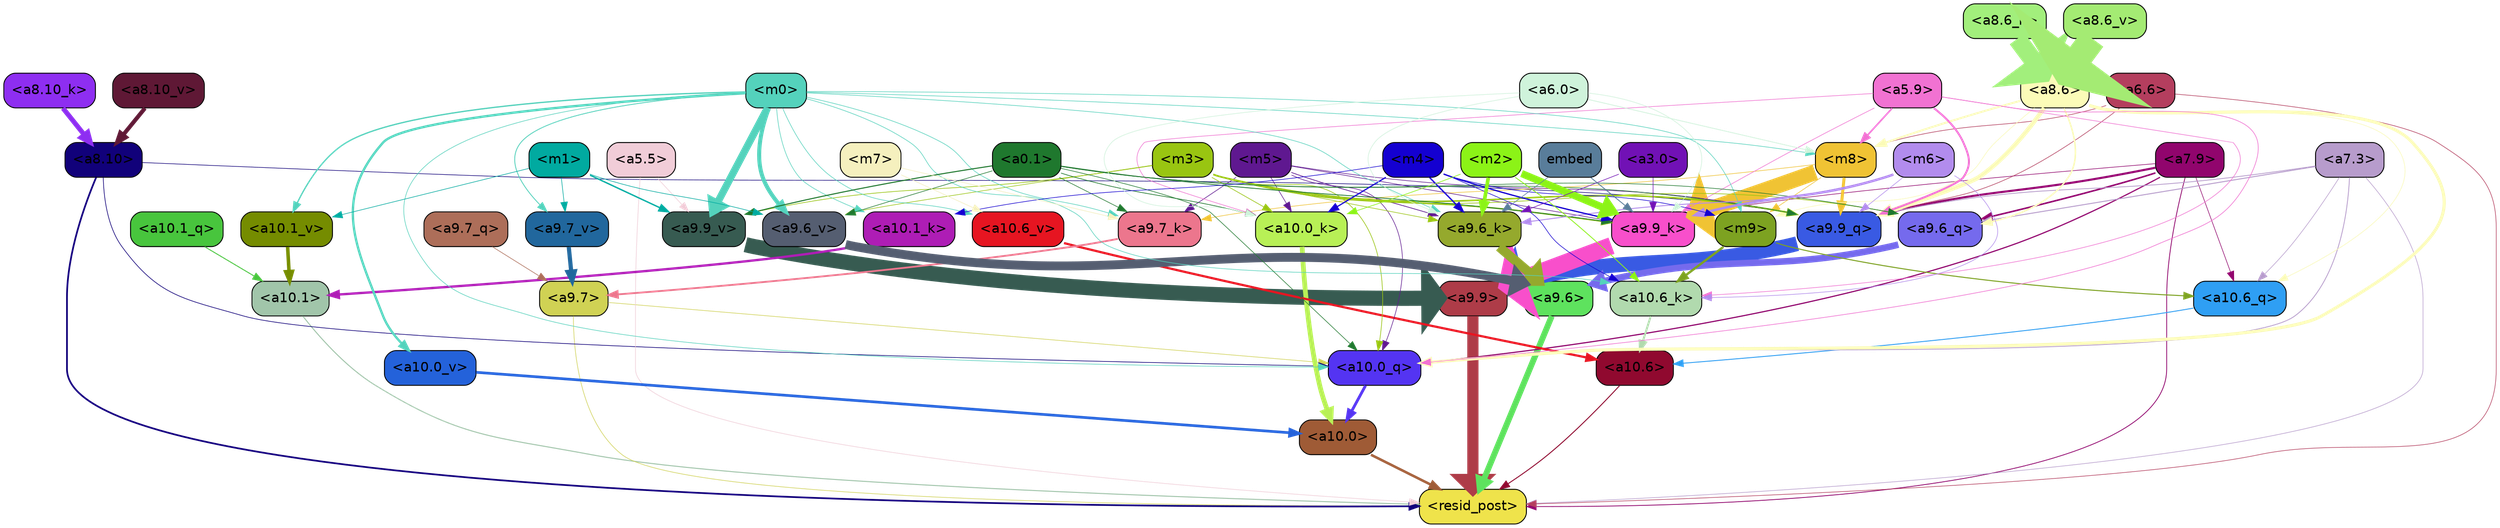 strict digraph "" {
	graph [bgcolor=transparent,
		layout=dot,
		overlap=false,
		splines=true
	];
	"<a10.6>"	[color=black,
		fillcolor="#90092f",
		fontname=Helvetica,
		shape=box,
		style="filled, rounded"];
	"<resid_post>"	[color=black,
		fillcolor="#efe34b",
		fontname=Helvetica,
		shape=box,
		style="filled, rounded"];
	"<a10.6>" -> "<resid_post>"	[color="#90092f",
		penwidth=0.9498605728149414];
	"<a10.1>"	[color=black,
		fillcolor="#a1c5aa",
		fontname=Helvetica,
		shape=box,
		style="filled, rounded"];
	"<a10.1>" -> "<resid_post>"	[color="#a1c5aa",
		penwidth=1.0084514617919922];
	"<a10.0>"	[color=black,
		fillcolor="#9f5b36",
		fontname=Helvetica,
		shape=box,
		style="filled, rounded"];
	"<a10.0>" -> "<resid_post>"	[color="#9f5b36",
		penwidth=2.5814952850341797];
	"<a9.9>"	[color=black,
		fillcolor="#ae3c48",
		fontname=Helvetica,
		shape=box,
		style="filled, rounded"];
	"<a9.9>" -> "<resid_post>"	[color="#ae3c48",
		penwidth=11.610888481140137];
	"<a9.7>"	[color=black,
		fillcolor="#d0d254",
		fontname=Helvetica,
		shape=box,
		style="filled, rounded"];
	"<a9.7>" -> "<resid_post>"	[color="#d0d254",
		penwidth=0.6];
	"<a10.0_q>"	[color=black,
		fillcolor="#5434f2",
		fontname=Helvetica,
		shape=box,
		style="filled, rounded"];
	"<a9.7>" -> "<a10.0_q>"	[color="#d0d254",
		penwidth=0.6];
	"<a9.6>"	[color=black,
		fillcolor="#5ee25e",
		fontname=Helvetica,
		shape=box,
		style="filled, rounded"];
	"<a9.6>" -> "<resid_post>"	[color="#5ee25e",
		penwidth=6.121421813964844];
	"<a8.10>"	[color=black,
		fillcolor="#11017a",
		fontname=Helvetica,
		shape=box,
		style="filled, rounded"];
	"<a8.10>" -> "<resid_post>"	[color="#11017a",
		penwidth=1.7841739654541016];
	"<a8.10>" -> "<a10.0_q>"	[color="#11017a",
		penwidth=0.6612663269042969];
	"<a9.9_q>"	[color=black,
		fillcolor="#395ae3",
		fontname=Helvetica,
		shape=box,
		style="filled, rounded"];
	"<a8.10>" -> "<a9.9_q>"	[color="#11017a",
		penwidth=0.6];
	"<a7.9>"	[color=black,
		fillcolor="#91056d",
		fontname=Helvetica,
		shape=box,
		style="filled, rounded"];
	"<a7.9>" -> "<resid_post>"	[color="#91056d",
		penwidth=0.8109169006347656];
	"<a10.6_q>"	[color=black,
		fillcolor="#2f9ff4",
		fontname=Helvetica,
		shape=box,
		style="filled, rounded"];
	"<a7.9>" -> "<a10.6_q>"	[color="#91056d",
		penwidth=0.6];
	"<a7.9>" -> "<a10.0_q>"	[color="#91056d",
		penwidth=1.19378662109375];
	"<a7.9>" -> "<a9.9_q>"	[color="#91056d",
		penwidth=2.1764984130859375];
	"<a9.6_q>"	[color=black,
		fillcolor="#756aed",
		fontname=Helvetica,
		shape=box,
		style="filled, rounded"];
	"<a7.9>" -> "<a9.6_q>"	[color="#91056d",
		penwidth=1.6184196472167969];
	"<a9.9_k>"	[color=black,
		fillcolor="#f84fcb",
		fontname=Helvetica,
		shape=box,
		style="filled, rounded"];
	"<a7.9>" -> "<a9.9_k>"	[color="#91056d",
		penwidth=0.6];
	"<a7.3>"	[color=black,
		fillcolor="#b79ccc",
		fontname=Helvetica,
		shape=box,
		style="filled, rounded"];
	"<a7.3>" -> "<resid_post>"	[color="#b79ccc",
		penwidth=0.6];
	"<a7.3>" -> "<a10.6_q>"	[color="#b79ccc",
		penwidth=0.6];
	"<a7.3>" -> "<a10.0_q>"	[color="#b79ccc",
		penwidth=0.8208656311035156];
	"<a7.3>" -> "<a9.9_q>"	[color="#b79ccc",
		penwidth=0.8119163513183594];
	"<a7.3>" -> "<a9.6_q>"	[color="#b79ccc",
		penwidth=0.9649925231933594];
	"<a6.6>"	[color=black,
		fillcolor="#b43e5e",
		fontname=Helvetica,
		shape=box,
		style="filled, rounded"];
	"<a6.6>" -> "<resid_post>"	[color="#b43e5e",
		penwidth=0.6];
	"<m8>"	[color=black,
		fillcolor="#f0c334",
		fontname=Helvetica,
		shape=box,
		style="filled, rounded"];
	"<a6.6>" -> "<m8>"	[color="#b43e5e",
		penwidth=0.6];
	"<a6.6>" -> "<a9.9_q>"	[color="#b43e5e",
		penwidth=0.6];
	"<a5.5>"	[color=black,
		fillcolor="#f1cdd8",
		fontname=Helvetica,
		shape=box,
		style="filled, rounded"];
	"<a5.5>" -> "<resid_post>"	[color="#f1cdd8",
		penwidth=0.6];
	"<a9.9_v>"	[color=black,
		fillcolor="#375b51",
		fontname=Helvetica,
		shape=box,
		style="filled, rounded"];
	"<a5.5>" -> "<a9.9_v>"	[color="#f1cdd8",
		penwidth=0.6];
	"<a10.6_q>" -> "<a10.6>"	[color="#2f9ff4",
		penwidth=0.9244728088378906];
	"<a10.1_q>"	[color=black,
		fillcolor="#48c53d",
		fontname=Helvetica,
		shape=box,
		style="filled, rounded"];
	"<a10.1_q>" -> "<a10.1>"	[color="#48c53d",
		penwidth=0.9268798828125];
	"<a10.0_q>" -> "<a10.0>"	[color="#5434f2",
		penwidth=2.905670166015625];
	"<a10.6_k>"	[color=black,
		fillcolor="#b1daae",
		fontname=Helvetica,
		shape=box,
		style="filled, rounded"];
	"<a10.6_k>" -> "<a10.6>"	[color="#b1daae",
		penwidth=2.0319366455078125];
	"<a10.1_k>"	[color=black,
		fillcolor="#ae1db5",
		fontname=Helvetica,
		shape=box,
		style="filled, rounded"];
	"<a10.1_k>" -> "<a10.1>"	[color="#ae1db5",
		penwidth=2.4037628173828125];
	"<a10.0_k>"	[color=black,
		fillcolor="#b8f056",
		fontname=Helvetica,
		shape=box,
		style="filled, rounded"];
	"<a10.0_k>" -> "<a10.0>"	[color="#b8f056",
		penwidth=4.9319305419921875];
	"<a10.6_v>"	[color=black,
		fillcolor="#e61521",
		fontname=Helvetica,
		shape=box,
		style="filled, rounded"];
	"<a10.6_v>" -> "<a10.6>"	[color="#e61521",
		penwidth=2.290935516357422];
	"<a10.1_v>"	[color=black,
		fillcolor="#758c00",
		fontname=Helvetica,
		shape=box,
		style="filled, rounded"];
	"<a10.1_v>" -> "<a10.1>"	[color="#758c00",
		penwidth=3.6398468017578125];
	"<a10.0_v>"	[color=black,
		fillcolor="#2462da",
		fontname=Helvetica,
		shape=box,
		style="filled, rounded"];
	"<a10.0_v>" -> "<a10.0>"	[color="#2462da",
		penwidth=2.7666168212890625];
	"<m9>"	[color=black,
		fillcolor="#7da221",
		fontname=Helvetica,
		shape=box,
		style="filled, rounded"];
	"<m9>" -> "<a10.6_q>"	[color="#7da221",
		penwidth=1.0384025573730469];
	"<m9>" -> "<a10.6_k>"	[color="#7da221",
		penwidth=2.371124267578125];
	"<a8.6>"	[color=black,
		fillcolor="#fbfbb8",
		fontname=Helvetica,
		shape=box,
		style="filled, rounded"];
	"<a8.6>" -> "<a10.6_q>"	[color="#fbfbb8",
		penwidth=0.6];
	"<a8.6>" -> "<a10.0_q>"	[color="#fbfbb8",
		penwidth=3.1841888427734375];
	"<a8.6>" -> "<m9>"	[color="#fbfbb8",
		penwidth=0.6];
	"<a8.6>" -> "<m8>"	[color="#fbfbb8",
		penwidth=1.972564697265625];
	"<a8.6>" -> "<a9.9_q>"	[color="#fbfbb8",
		penwidth=4.482503890991211];
	"<a8.6>" -> "<a9.6_q>"	[color="#fbfbb8",
		penwidth=1.515838623046875];
	"<m5>"	[color=black,
		fillcolor="#5f1890",
		fontname=Helvetica,
		shape=box,
		style="filled, rounded"];
	"<m5>" -> "<a10.0_q>"	[color="#5f1890",
		penwidth=0.6];
	"<m5>" -> "<a10.0_k>"	[color="#5f1890",
		penwidth=0.6];
	"<m5>" -> "<a9.9_q>"	[color="#5f1890",
		penwidth=0.6];
	"<m5>" -> "<a9.9_k>"	[color="#5f1890",
		penwidth=0.6];
	"<a9.7_k>"	[color=black,
		fillcolor="#ec768d",
		fontname=Helvetica,
		shape=box,
		style="filled, rounded"];
	"<m5>" -> "<a9.7_k>"	[color="#5f1890",
		penwidth=0.6];
	"<a9.6_k>"	[color=black,
		fillcolor="#95a92d",
		fontname=Helvetica,
		shape=box,
		style="filled, rounded"];
	"<m5>" -> "<a9.6_k>"	[color="#5f1890",
		penwidth=0.7197036743164062];
	"<a5.9>"	[color=black,
		fillcolor="#f172d2",
		fontname=Helvetica,
		shape=box,
		style="filled, rounded"];
	"<a5.9>" -> "<a10.0_q>"	[color="#f172d2",
		penwidth=0.6463394165039062];
	"<a5.9>" -> "<a10.6_k>"	[color="#f172d2",
		penwidth=0.6];
	"<a5.9>" -> "<a10.0_k>"	[color="#f172d2",
		penwidth=0.6];
	"<a5.9>" -> "<m8>"	[color="#f172d2",
		penwidth=1.6550712585449219];
	"<a5.9>" -> "<a9.9_q>"	[color="#f172d2",
		penwidth=2.019031524658203];
	"<a5.9>" -> "<a9.9_k>"	[color="#f172d2",
		penwidth=0.6];
	"<m3>"	[color=black,
		fillcolor="#99c511",
		fontname=Helvetica,
		shape=box,
		style="filled, rounded"];
	"<m3>" -> "<a10.0_q>"	[color="#99c511",
		penwidth=0.6597442626953125];
	"<m3>" -> "<a10.0_k>"	[color="#99c511",
		penwidth=0.6506614685058594];
	"<m3>" -> "<a9.9_q>"	[color="#99c511",
		penwidth=1.6276321411132812];
	"<m3>" -> "<a9.6_q>"	[color="#99c511",
		penwidth=0.6724472045898438];
	"<m3>" -> "<a9.9_k>"	[color="#99c511",
		penwidth=1.4574642181396484];
	"<m3>" -> "<a9.6_k>"	[color="#99c511",
		penwidth=0.6];
	"<m3>" -> "<a9.9_v>"	[color="#99c511",
		penwidth=0.6589469909667969];
	"<a9.6_v>"	[color=black,
		fillcolor="#555e71",
		fontname=Helvetica,
		shape=box,
		style="filled, rounded"];
	"<m3>" -> "<a9.6_v>"	[color="#99c511",
		penwidth=0.6];
	"<m0>"	[color=black,
		fillcolor="#54d2bc",
		fontname=Helvetica,
		shape=box,
		style="filled, rounded"];
	"<m0>" -> "<a10.0_q>"	[color="#54d2bc",
		penwidth=0.6];
	"<m0>" -> "<a10.6_k>"	[color="#54d2bc",
		penwidth=0.6];
	"<m0>" -> "<a10.1_k>"	[color="#54d2bc",
		penwidth=0.6];
	"<m0>" -> "<a10.6_v>"	[color="#54d2bc",
		penwidth=0.6];
	"<m0>" -> "<a10.1_v>"	[color="#54d2bc",
		penwidth=1.3360328674316406];
	"<m0>" -> "<a10.0_v>"	[color="#54d2bc",
		penwidth=2.4083595275878906];
	"<m0>" -> "<m9>"	[color="#54d2bc",
		penwidth=0.6];
	"<m0>" -> "<m8>"	[color="#54d2bc",
		penwidth=0.6];
	"<m0>" -> "<a9.7_k>"	[color="#54d2bc",
		penwidth=0.6];
	"<m0>" -> "<a9.6_k>"	[color="#54d2bc",
		penwidth=0.6];
	"<m0>" -> "<a9.9_v>"	[color="#54d2bc",
		penwidth=7.537467956542969];
	"<a9.7_v>"	[color=black,
		fillcolor="#21679d",
		fontname=Helvetica,
		shape=box,
		style="filled, rounded"];
	"<m0>" -> "<a9.7_v>"	[color="#54d2bc",
		penwidth=0.8575286865234375];
	"<m0>" -> "<a9.6_v>"	[color="#54d2bc",
		penwidth=4.1688385009765625];
	"<a0.1>"	[color=black,
		fillcolor="#1f782e",
		fontname=Helvetica,
		shape=box,
		style="filled, rounded"];
	"<a0.1>" -> "<a10.0_q>"	[color="#1f782e",
		penwidth=0.6];
	"<a0.1>" -> "<a10.0_k>"	[color="#1f782e",
		penwidth=0.6768684387207031];
	"<a0.1>" -> "<a9.9_q>"	[color="#1f782e",
		penwidth=0.6];
	"<a0.1>" -> "<a9.6_q>"	[color="#1f782e",
		penwidth=0.6];
	"<a0.1>" -> "<a9.9_k>"	[color="#1f782e",
		penwidth=0.81341552734375];
	"<a0.1>" -> "<a9.7_k>"	[color="#1f782e",
		penwidth=0.6];
	"<a0.1>" -> "<a9.9_v>"	[color="#1f782e",
		penwidth=1.062591552734375];
	"<a0.1>" -> "<a9.6_v>"	[color="#1f782e",
		penwidth=0.6];
	"<m6>"	[color=black,
		fillcolor="#b28ced",
		fontname=Helvetica,
		shape=box,
		style="filled, rounded"];
	"<m6>" -> "<a10.6_k>"	[color="#b28ced",
		penwidth=0.6];
	"<m6>" -> "<a9.9_q>"	[color="#b28ced",
		penwidth=0.6];
	"<m6>" -> "<a9.9_k>"	[color="#b28ced",
		penwidth=2.533975601196289];
	"<m6>" -> "<a9.6_k>"	[color="#b28ced",
		penwidth=0.9471282958984375];
	"<m4>"	[color=black,
		fillcolor="#1400d1",
		fontname=Helvetica,
		shape=box,
		style="filled, rounded"];
	"<m4>" -> "<a10.6_k>"	[color="#1400d1",
		penwidth=0.6];
	"<m4>" -> "<a10.1_k>"	[color="#1400d1",
		penwidth=0.6];
	"<m4>" -> "<a10.0_k>"	[color="#1400d1",
		penwidth=1.230804443359375];
	"<m4>" -> "<m9>"	[color="#1400d1",
		penwidth=0.6];
	"<m4>" -> "<a9.9_k>"	[color="#1400d1",
		penwidth=1.3186264038085938];
	"<m4>" -> "<a9.6_k>"	[color="#1400d1",
		penwidth=1.3722038269042969];
	"<m2>"	[color=black,
		fillcolor="#8cf317",
		fontname=Helvetica,
		shape=box,
		style="filled, rounded"];
	"<m2>" -> "<a10.6_k>"	[color="#8cf317",
		penwidth=0.8380241394042969];
	"<m2>" -> "<a10.0_k>"	[color="#8cf317",
		penwidth=0.6622200012207031];
	"<m2>" -> "<a9.9_k>"	[color="#8cf317",
		penwidth=7.476325988769531];
	"<m2>" -> "<a9.6_k>"	[color="#8cf317",
		penwidth=3.761505126953125];
	"<a6.0>"	[color=black,
		fillcolor="#cff3db",
		fontname=Helvetica,
		shape=box,
		style="filled, rounded"];
	"<a6.0>" -> "<a10.0_k>"	[color="#cff3db",
		penwidth=0.6];
	"<a6.0>" -> "<m8>"	[color="#cff3db",
		penwidth=0.7418403625488281];
	"<a6.0>" -> "<a9.9_k>"	[color="#cff3db",
		penwidth=0.6];
	"<a6.0>" -> "<a9.6_k>"	[color="#cff3db",
		penwidth=0.6];
	"<m7>"	[color=black,
		fillcolor="#f5f0be",
		fontname=Helvetica,
		shape=box,
		style="filled, rounded"];
	"<m7>" -> "<a10.6_v>"	[color="#f5f0be",
		penwidth=0.6];
	"<m7>" -> "<a9.7_k>"	[color="#f5f0be",
		penwidth=0.6];
	"<m1>"	[color=black,
		fillcolor="#01aaa0",
		fontname=Helvetica,
		shape=box,
		style="filled, rounded"];
	"<m1>" -> "<a10.1_v>"	[color="#01aaa0",
		penwidth=0.6];
	"<m1>" -> "<a9.9_v>"	[color="#01aaa0",
		penwidth=1.4082679748535156];
	"<m1>" -> "<a9.7_v>"	[color="#01aaa0",
		penwidth=0.6];
	"<m1>" -> "<a9.6_v>"	[color="#01aaa0",
		penwidth=0.6];
	"<m8>" -> "<m9>"	[color="#f0c334",
		penwidth=0.6];
	"<m8>" -> "<a9.9_q>"	[color="#f0c334",
		penwidth=3.073810577392578];
	"<m8>" -> "<a9.9_k>"	[color="#f0c334",
		penwidth=16.255420684814453];
	"<m8>" -> "<a9.7_k>"	[color="#f0c334",
		penwidth=0.6];
	"<a9.9_q>" -> "<a9.9>"	[color="#395ae3",
		penwidth=15.310546875];
	"<a9.7_q>"	[color=black,
		fillcolor="#ad6e59",
		fontname=Helvetica,
		shape=box,
		style="filled, rounded"];
	"<a9.7_q>" -> "<a9.7>"	[color="#ad6e59",
		penwidth=0.6];
	"<a9.6_q>" -> "<a9.6>"	[color="#756aed",
		penwidth=6.823722839355469];
	"<a9.9_k>" -> "<a9.9>"	[color="#f84fcb",
		penwidth=17.953022003173828];
	"<a9.7_k>" -> "<a9.7>"	[color="#ec768d",
		penwidth=1.85101318359375];
	"<a9.6_k>" -> "<a9.6>"	[color="#95a92d",
		penwidth=9.787818908691406];
	"<a9.9_v>" -> "<a9.9>"	[color="#375b51",
		penwidth=15.728643417358398];
	"<a9.7_v>" -> "<a9.7>"	[color="#21679d",
		penwidth=4.305488586425781];
	"<a9.6_v>" -> "<a9.6>"	[color="#555e71",
		penwidth=9.212547302246094];
	"<a3.0>"	[color=black,
		fillcolor="#7111b5",
		fontname=Helvetica,
		shape=box,
		style="filled, rounded"];
	"<a3.0>" -> "<a9.9_k>"	[color="#7111b5",
		penwidth=0.6];
	"<a3.0>" -> "<a9.6_k>"	[color="#7111b5",
		penwidth=0.6];
	embed	[color=black,
		fillcolor="#597d9a",
		fontname=Helvetica,
		shape=box,
		style="filled, rounded"];
	embed -> "<a9.9_k>"	[color="#597d9a",
		penwidth=0.8602714538574219];
	embed -> "<a9.6_k>"	[color="#597d9a",
		penwidth=0.6];
	"<a8.10_k>"	[color=black,
		fillcolor="#8e2ef1",
		fontname=Helvetica,
		shape=box,
		style="filled, rounded"];
	"<a8.10_k>" -> "<a8.10>"	[color="#8e2ef1",
		penwidth=5.009056091308594];
	"<a8.6_k>"	[color=black,
		fillcolor="#a2ef7c",
		fontname=Helvetica,
		shape=box,
		style="filled, rounded"];
	"<a8.6_k>" -> "<a8.6>"	[color="#a2ef7c",
		penwidth=19.114789962768555];
	"<a8.10_v>"	[color=black,
		fillcolor="#5f1835",
		fontname=Helvetica,
		shape=box,
		style="filled, rounded"];
	"<a8.10_v>" -> "<a8.10>"	[color="#5f1835",
		penwidth=4.248416900634766];
	"<a8.6_v>"	[color=black,
		fillcolor="#a4eb73",
		fontname=Helvetica,
		shape=box,
		style="filled, rounded"];
	"<a8.6_v>" -> "<a8.6>"	[color="#a4eb73",
		penwidth=27.461654663085938];
}
